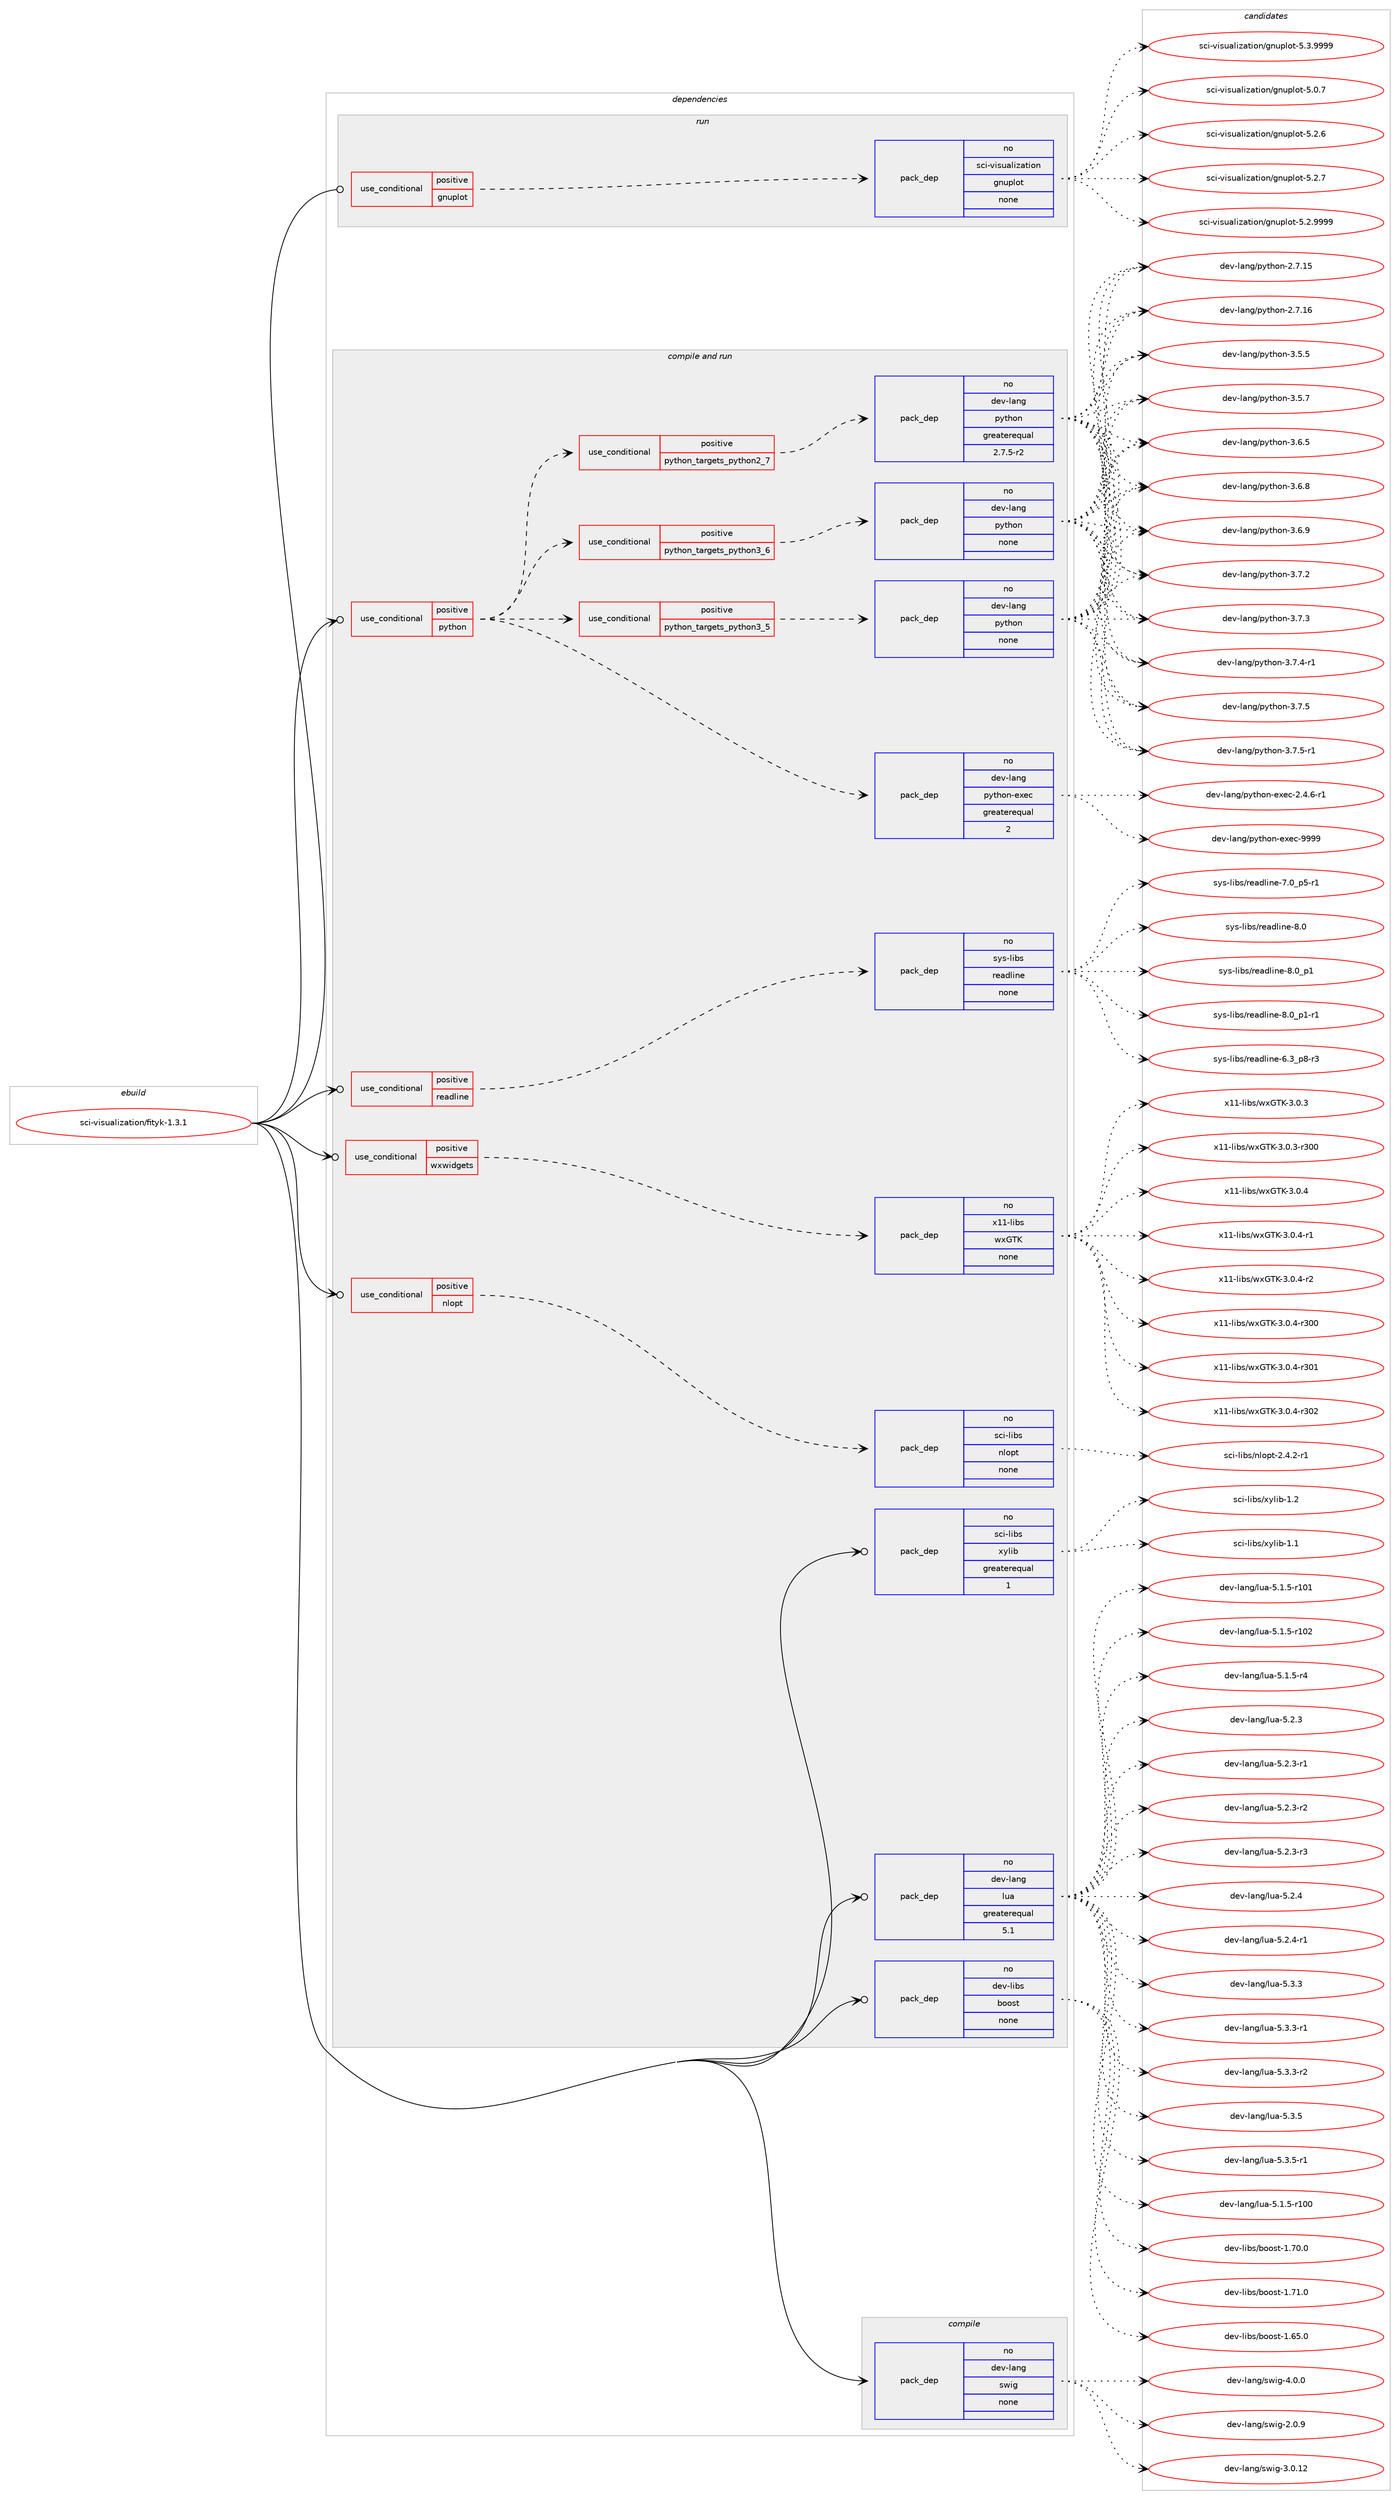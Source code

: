 digraph prolog {

# *************
# Graph options
# *************

newrank=true;
concentrate=true;
compound=true;
graph [rankdir=LR,fontname=Helvetica,fontsize=10,ranksep=1.5];#, ranksep=2.5, nodesep=0.2];
edge  [arrowhead=vee];
node  [fontname=Helvetica,fontsize=10];

# **********
# The ebuild
# **********

subgraph cluster_leftcol {
color=gray;
rank=same;
label=<<i>ebuild</i>>;
id [label="sci-visualization/fityk-1.3.1", color=red, width=4, href="../sci-visualization/fityk-1.3.1.svg"];
}

# ****************
# The dependencies
# ****************

subgraph cluster_midcol {
color=gray;
label=<<i>dependencies</i>>;
subgraph cluster_compile {
fillcolor="#eeeeee";
style=filled;
label=<<i>compile</i>>;
subgraph pack639473 {
dependency864765 [label=<<TABLE BORDER="0" CELLBORDER="1" CELLSPACING="0" CELLPADDING="4" WIDTH="220"><TR><TD ROWSPAN="6" CELLPADDING="30">pack_dep</TD></TR><TR><TD WIDTH="110">no</TD></TR><TR><TD>dev-lang</TD></TR><TR><TD>swig</TD></TR><TR><TD>none</TD></TR><TR><TD></TD></TR></TABLE>>, shape=none, color=blue];
}
id:e -> dependency864765:w [weight=20,style="solid",arrowhead="vee"];
}
subgraph cluster_compileandrun {
fillcolor="#eeeeee";
style=filled;
label=<<i>compile and run</i>>;
subgraph cond210011 {
dependency864766 [label=<<TABLE BORDER="0" CELLBORDER="1" CELLSPACING="0" CELLPADDING="4"><TR><TD ROWSPAN="3" CELLPADDING="10">use_conditional</TD></TR><TR><TD>positive</TD></TR><TR><TD>nlopt</TD></TR></TABLE>>, shape=none, color=red];
subgraph pack639474 {
dependency864767 [label=<<TABLE BORDER="0" CELLBORDER="1" CELLSPACING="0" CELLPADDING="4" WIDTH="220"><TR><TD ROWSPAN="6" CELLPADDING="30">pack_dep</TD></TR><TR><TD WIDTH="110">no</TD></TR><TR><TD>sci-libs</TD></TR><TR><TD>nlopt</TD></TR><TR><TD>none</TD></TR><TR><TD></TD></TR></TABLE>>, shape=none, color=blue];
}
dependency864766:e -> dependency864767:w [weight=20,style="dashed",arrowhead="vee"];
}
id:e -> dependency864766:w [weight=20,style="solid",arrowhead="odotvee"];
subgraph cond210012 {
dependency864768 [label=<<TABLE BORDER="0" CELLBORDER="1" CELLSPACING="0" CELLPADDING="4"><TR><TD ROWSPAN="3" CELLPADDING="10">use_conditional</TD></TR><TR><TD>positive</TD></TR><TR><TD>python</TD></TR></TABLE>>, shape=none, color=red];
subgraph cond210013 {
dependency864769 [label=<<TABLE BORDER="0" CELLBORDER="1" CELLSPACING="0" CELLPADDING="4"><TR><TD ROWSPAN="3" CELLPADDING="10">use_conditional</TD></TR><TR><TD>positive</TD></TR><TR><TD>python_targets_python2_7</TD></TR></TABLE>>, shape=none, color=red];
subgraph pack639475 {
dependency864770 [label=<<TABLE BORDER="0" CELLBORDER="1" CELLSPACING="0" CELLPADDING="4" WIDTH="220"><TR><TD ROWSPAN="6" CELLPADDING="30">pack_dep</TD></TR><TR><TD WIDTH="110">no</TD></TR><TR><TD>dev-lang</TD></TR><TR><TD>python</TD></TR><TR><TD>greaterequal</TD></TR><TR><TD>2.7.5-r2</TD></TR></TABLE>>, shape=none, color=blue];
}
dependency864769:e -> dependency864770:w [weight=20,style="dashed",arrowhead="vee"];
}
dependency864768:e -> dependency864769:w [weight=20,style="dashed",arrowhead="vee"];
subgraph cond210014 {
dependency864771 [label=<<TABLE BORDER="0" CELLBORDER="1" CELLSPACING="0" CELLPADDING="4"><TR><TD ROWSPAN="3" CELLPADDING="10">use_conditional</TD></TR><TR><TD>positive</TD></TR><TR><TD>python_targets_python3_5</TD></TR></TABLE>>, shape=none, color=red];
subgraph pack639476 {
dependency864772 [label=<<TABLE BORDER="0" CELLBORDER="1" CELLSPACING="0" CELLPADDING="4" WIDTH="220"><TR><TD ROWSPAN="6" CELLPADDING="30">pack_dep</TD></TR><TR><TD WIDTH="110">no</TD></TR><TR><TD>dev-lang</TD></TR><TR><TD>python</TD></TR><TR><TD>none</TD></TR><TR><TD></TD></TR></TABLE>>, shape=none, color=blue];
}
dependency864771:e -> dependency864772:w [weight=20,style="dashed",arrowhead="vee"];
}
dependency864768:e -> dependency864771:w [weight=20,style="dashed",arrowhead="vee"];
subgraph cond210015 {
dependency864773 [label=<<TABLE BORDER="0" CELLBORDER="1" CELLSPACING="0" CELLPADDING="4"><TR><TD ROWSPAN="3" CELLPADDING="10">use_conditional</TD></TR><TR><TD>positive</TD></TR><TR><TD>python_targets_python3_6</TD></TR></TABLE>>, shape=none, color=red];
subgraph pack639477 {
dependency864774 [label=<<TABLE BORDER="0" CELLBORDER="1" CELLSPACING="0" CELLPADDING="4" WIDTH="220"><TR><TD ROWSPAN="6" CELLPADDING="30">pack_dep</TD></TR><TR><TD WIDTH="110">no</TD></TR><TR><TD>dev-lang</TD></TR><TR><TD>python</TD></TR><TR><TD>none</TD></TR><TR><TD></TD></TR></TABLE>>, shape=none, color=blue];
}
dependency864773:e -> dependency864774:w [weight=20,style="dashed",arrowhead="vee"];
}
dependency864768:e -> dependency864773:w [weight=20,style="dashed",arrowhead="vee"];
subgraph pack639478 {
dependency864775 [label=<<TABLE BORDER="0" CELLBORDER="1" CELLSPACING="0" CELLPADDING="4" WIDTH="220"><TR><TD ROWSPAN="6" CELLPADDING="30">pack_dep</TD></TR><TR><TD WIDTH="110">no</TD></TR><TR><TD>dev-lang</TD></TR><TR><TD>python-exec</TD></TR><TR><TD>greaterequal</TD></TR><TR><TD>2</TD></TR></TABLE>>, shape=none, color=blue];
}
dependency864768:e -> dependency864775:w [weight=20,style="dashed",arrowhead="vee"];
}
id:e -> dependency864768:w [weight=20,style="solid",arrowhead="odotvee"];
subgraph cond210016 {
dependency864776 [label=<<TABLE BORDER="0" CELLBORDER="1" CELLSPACING="0" CELLPADDING="4"><TR><TD ROWSPAN="3" CELLPADDING="10">use_conditional</TD></TR><TR><TD>positive</TD></TR><TR><TD>readline</TD></TR></TABLE>>, shape=none, color=red];
subgraph pack639479 {
dependency864777 [label=<<TABLE BORDER="0" CELLBORDER="1" CELLSPACING="0" CELLPADDING="4" WIDTH="220"><TR><TD ROWSPAN="6" CELLPADDING="30">pack_dep</TD></TR><TR><TD WIDTH="110">no</TD></TR><TR><TD>sys-libs</TD></TR><TR><TD>readline</TD></TR><TR><TD>none</TD></TR><TR><TD></TD></TR></TABLE>>, shape=none, color=blue];
}
dependency864776:e -> dependency864777:w [weight=20,style="dashed",arrowhead="vee"];
}
id:e -> dependency864776:w [weight=20,style="solid",arrowhead="odotvee"];
subgraph cond210017 {
dependency864778 [label=<<TABLE BORDER="0" CELLBORDER="1" CELLSPACING="0" CELLPADDING="4"><TR><TD ROWSPAN="3" CELLPADDING="10">use_conditional</TD></TR><TR><TD>positive</TD></TR><TR><TD>wxwidgets</TD></TR></TABLE>>, shape=none, color=red];
subgraph pack639480 {
dependency864779 [label=<<TABLE BORDER="0" CELLBORDER="1" CELLSPACING="0" CELLPADDING="4" WIDTH="220"><TR><TD ROWSPAN="6" CELLPADDING="30">pack_dep</TD></TR><TR><TD WIDTH="110">no</TD></TR><TR><TD>x11-libs</TD></TR><TR><TD>wxGTK</TD></TR><TR><TD>none</TD></TR><TR><TD></TD></TR></TABLE>>, shape=none, color=blue];
}
dependency864778:e -> dependency864779:w [weight=20,style="dashed",arrowhead="vee"];
}
id:e -> dependency864778:w [weight=20,style="solid",arrowhead="odotvee"];
subgraph pack639481 {
dependency864780 [label=<<TABLE BORDER="0" CELLBORDER="1" CELLSPACING="0" CELLPADDING="4" WIDTH="220"><TR><TD ROWSPAN="6" CELLPADDING="30">pack_dep</TD></TR><TR><TD WIDTH="110">no</TD></TR><TR><TD>dev-lang</TD></TR><TR><TD>lua</TD></TR><TR><TD>greaterequal</TD></TR><TR><TD>5.1</TD></TR></TABLE>>, shape=none, color=blue];
}
id:e -> dependency864780:w [weight=20,style="solid",arrowhead="odotvee"];
subgraph pack639482 {
dependency864781 [label=<<TABLE BORDER="0" CELLBORDER="1" CELLSPACING="0" CELLPADDING="4" WIDTH="220"><TR><TD ROWSPAN="6" CELLPADDING="30">pack_dep</TD></TR><TR><TD WIDTH="110">no</TD></TR><TR><TD>dev-libs</TD></TR><TR><TD>boost</TD></TR><TR><TD>none</TD></TR><TR><TD></TD></TR></TABLE>>, shape=none, color=blue];
}
id:e -> dependency864781:w [weight=20,style="solid",arrowhead="odotvee"];
subgraph pack639483 {
dependency864782 [label=<<TABLE BORDER="0" CELLBORDER="1" CELLSPACING="0" CELLPADDING="4" WIDTH="220"><TR><TD ROWSPAN="6" CELLPADDING="30">pack_dep</TD></TR><TR><TD WIDTH="110">no</TD></TR><TR><TD>sci-libs</TD></TR><TR><TD>xylib</TD></TR><TR><TD>greaterequal</TD></TR><TR><TD>1</TD></TR></TABLE>>, shape=none, color=blue];
}
id:e -> dependency864782:w [weight=20,style="solid",arrowhead="odotvee"];
}
subgraph cluster_run {
fillcolor="#eeeeee";
style=filled;
label=<<i>run</i>>;
subgraph cond210018 {
dependency864783 [label=<<TABLE BORDER="0" CELLBORDER="1" CELLSPACING="0" CELLPADDING="4"><TR><TD ROWSPAN="3" CELLPADDING="10">use_conditional</TD></TR><TR><TD>positive</TD></TR><TR><TD>gnuplot</TD></TR></TABLE>>, shape=none, color=red];
subgraph pack639484 {
dependency864784 [label=<<TABLE BORDER="0" CELLBORDER="1" CELLSPACING="0" CELLPADDING="4" WIDTH="220"><TR><TD ROWSPAN="6" CELLPADDING="30">pack_dep</TD></TR><TR><TD WIDTH="110">no</TD></TR><TR><TD>sci-visualization</TD></TR><TR><TD>gnuplot</TD></TR><TR><TD>none</TD></TR><TR><TD></TD></TR></TABLE>>, shape=none, color=blue];
}
dependency864783:e -> dependency864784:w [weight=20,style="dashed",arrowhead="vee"];
}
id:e -> dependency864783:w [weight=20,style="solid",arrowhead="odot"];
}
}

# **************
# The candidates
# **************

subgraph cluster_choices {
rank=same;
color=gray;
label=<<i>candidates</i>>;

subgraph choice639473 {
color=black;
nodesep=1;
choice100101118451089711010347115119105103455046484657 [label="dev-lang/swig-2.0.9", color=red, width=4,href="../dev-lang/swig-2.0.9.svg"];
choice10010111845108971101034711511910510345514648464950 [label="dev-lang/swig-3.0.12", color=red, width=4,href="../dev-lang/swig-3.0.12.svg"];
choice100101118451089711010347115119105103455246484648 [label="dev-lang/swig-4.0.0", color=red, width=4,href="../dev-lang/swig-4.0.0.svg"];
dependency864765:e -> choice100101118451089711010347115119105103455046484657:w [style=dotted,weight="100"];
dependency864765:e -> choice10010111845108971101034711511910510345514648464950:w [style=dotted,weight="100"];
dependency864765:e -> choice100101118451089711010347115119105103455246484648:w [style=dotted,weight="100"];
}
subgraph choice639474 {
color=black;
nodesep=1;
choice115991054510810598115471101081111121164550465246504511449 [label="sci-libs/nlopt-2.4.2-r1", color=red, width=4,href="../sci-libs/nlopt-2.4.2-r1.svg"];
dependency864767:e -> choice115991054510810598115471101081111121164550465246504511449:w [style=dotted,weight="100"];
}
subgraph choice639475 {
color=black;
nodesep=1;
choice10010111845108971101034711212111610411111045504655464953 [label="dev-lang/python-2.7.15", color=red, width=4,href="../dev-lang/python-2.7.15.svg"];
choice10010111845108971101034711212111610411111045504655464954 [label="dev-lang/python-2.7.16", color=red, width=4,href="../dev-lang/python-2.7.16.svg"];
choice100101118451089711010347112121116104111110455146534653 [label="dev-lang/python-3.5.5", color=red, width=4,href="../dev-lang/python-3.5.5.svg"];
choice100101118451089711010347112121116104111110455146534655 [label="dev-lang/python-3.5.7", color=red, width=4,href="../dev-lang/python-3.5.7.svg"];
choice100101118451089711010347112121116104111110455146544653 [label="dev-lang/python-3.6.5", color=red, width=4,href="../dev-lang/python-3.6.5.svg"];
choice100101118451089711010347112121116104111110455146544656 [label="dev-lang/python-3.6.8", color=red, width=4,href="../dev-lang/python-3.6.8.svg"];
choice100101118451089711010347112121116104111110455146544657 [label="dev-lang/python-3.6.9", color=red, width=4,href="../dev-lang/python-3.6.9.svg"];
choice100101118451089711010347112121116104111110455146554650 [label="dev-lang/python-3.7.2", color=red, width=4,href="../dev-lang/python-3.7.2.svg"];
choice100101118451089711010347112121116104111110455146554651 [label="dev-lang/python-3.7.3", color=red, width=4,href="../dev-lang/python-3.7.3.svg"];
choice1001011184510897110103471121211161041111104551465546524511449 [label="dev-lang/python-3.7.4-r1", color=red, width=4,href="../dev-lang/python-3.7.4-r1.svg"];
choice100101118451089711010347112121116104111110455146554653 [label="dev-lang/python-3.7.5", color=red, width=4,href="../dev-lang/python-3.7.5.svg"];
choice1001011184510897110103471121211161041111104551465546534511449 [label="dev-lang/python-3.7.5-r1", color=red, width=4,href="../dev-lang/python-3.7.5-r1.svg"];
dependency864770:e -> choice10010111845108971101034711212111610411111045504655464953:w [style=dotted,weight="100"];
dependency864770:e -> choice10010111845108971101034711212111610411111045504655464954:w [style=dotted,weight="100"];
dependency864770:e -> choice100101118451089711010347112121116104111110455146534653:w [style=dotted,weight="100"];
dependency864770:e -> choice100101118451089711010347112121116104111110455146534655:w [style=dotted,weight="100"];
dependency864770:e -> choice100101118451089711010347112121116104111110455146544653:w [style=dotted,weight="100"];
dependency864770:e -> choice100101118451089711010347112121116104111110455146544656:w [style=dotted,weight="100"];
dependency864770:e -> choice100101118451089711010347112121116104111110455146544657:w [style=dotted,weight="100"];
dependency864770:e -> choice100101118451089711010347112121116104111110455146554650:w [style=dotted,weight="100"];
dependency864770:e -> choice100101118451089711010347112121116104111110455146554651:w [style=dotted,weight="100"];
dependency864770:e -> choice1001011184510897110103471121211161041111104551465546524511449:w [style=dotted,weight="100"];
dependency864770:e -> choice100101118451089711010347112121116104111110455146554653:w [style=dotted,weight="100"];
dependency864770:e -> choice1001011184510897110103471121211161041111104551465546534511449:w [style=dotted,weight="100"];
}
subgraph choice639476 {
color=black;
nodesep=1;
choice10010111845108971101034711212111610411111045504655464953 [label="dev-lang/python-2.7.15", color=red, width=4,href="../dev-lang/python-2.7.15.svg"];
choice10010111845108971101034711212111610411111045504655464954 [label="dev-lang/python-2.7.16", color=red, width=4,href="../dev-lang/python-2.7.16.svg"];
choice100101118451089711010347112121116104111110455146534653 [label="dev-lang/python-3.5.5", color=red, width=4,href="../dev-lang/python-3.5.5.svg"];
choice100101118451089711010347112121116104111110455146534655 [label="dev-lang/python-3.5.7", color=red, width=4,href="../dev-lang/python-3.5.7.svg"];
choice100101118451089711010347112121116104111110455146544653 [label="dev-lang/python-3.6.5", color=red, width=4,href="../dev-lang/python-3.6.5.svg"];
choice100101118451089711010347112121116104111110455146544656 [label="dev-lang/python-3.6.8", color=red, width=4,href="../dev-lang/python-3.6.8.svg"];
choice100101118451089711010347112121116104111110455146544657 [label="dev-lang/python-3.6.9", color=red, width=4,href="../dev-lang/python-3.6.9.svg"];
choice100101118451089711010347112121116104111110455146554650 [label="dev-lang/python-3.7.2", color=red, width=4,href="../dev-lang/python-3.7.2.svg"];
choice100101118451089711010347112121116104111110455146554651 [label="dev-lang/python-3.7.3", color=red, width=4,href="../dev-lang/python-3.7.3.svg"];
choice1001011184510897110103471121211161041111104551465546524511449 [label="dev-lang/python-3.7.4-r1", color=red, width=4,href="../dev-lang/python-3.7.4-r1.svg"];
choice100101118451089711010347112121116104111110455146554653 [label="dev-lang/python-3.7.5", color=red, width=4,href="../dev-lang/python-3.7.5.svg"];
choice1001011184510897110103471121211161041111104551465546534511449 [label="dev-lang/python-3.7.5-r1", color=red, width=4,href="../dev-lang/python-3.7.5-r1.svg"];
dependency864772:e -> choice10010111845108971101034711212111610411111045504655464953:w [style=dotted,weight="100"];
dependency864772:e -> choice10010111845108971101034711212111610411111045504655464954:w [style=dotted,weight="100"];
dependency864772:e -> choice100101118451089711010347112121116104111110455146534653:w [style=dotted,weight="100"];
dependency864772:e -> choice100101118451089711010347112121116104111110455146534655:w [style=dotted,weight="100"];
dependency864772:e -> choice100101118451089711010347112121116104111110455146544653:w [style=dotted,weight="100"];
dependency864772:e -> choice100101118451089711010347112121116104111110455146544656:w [style=dotted,weight="100"];
dependency864772:e -> choice100101118451089711010347112121116104111110455146544657:w [style=dotted,weight="100"];
dependency864772:e -> choice100101118451089711010347112121116104111110455146554650:w [style=dotted,weight="100"];
dependency864772:e -> choice100101118451089711010347112121116104111110455146554651:w [style=dotted,weight="100"];
dependency864772:e -> choice1001011184510897110103471121211161041111104551465546524511449:w [style=dotted,weight="100"];
dependency864772:e -> choice100101118451089711010347112121116104111110455146554653:w [style=dotted,weight="100"];
dependency864772:e -> choice1001011184510897110103471121211161041111104551465546534511449:w [style=dotted,weight="100"];
}
subgraph choice639477 {
color=black;
nodesep=1;
choice10010111845108971101034711212111610411111045504655464953 [label="dev-lang/python-2.7.15", color=red, width=4,href="../dev-lang/python-2.7.15.svg"];
choice10010111845108971101034711212111610411111045504655464954 [label="dev-lang/python-2.7.16", color=red, width=4,href="../dev-lang/python-2.7.16.svg"];
choice100101118451089711010347112121116104111110455146534653 [label="dev-lang/python-3.5.5", color=red, width=4,href="../dev-lang/python-3.5.5.svg"];
choice100101118451089711010347112121116104111110455146534655 [label="dev-lang/python-3.5.7", color=red, width=4,href="../dev-lang/python-3.5.7.svg"];
choice100101118451089711010347112121116104111110455146544653 [label="dev-lang/python-3.6.5", color=red, width=4,href="../dev-lang/python-3.6.5.svg"];
choice100101118451089711010347112121116104111110455146544656 [label="dev-lang/python-3.6.8", color=red, width=4,href="../dev-lang/python-3.6.8.svg"];
choice100101118451089711010347112121116104111110455146544657 [label="dev-lang/python-3.6.9", color=red, width=4,href="../dev-lang/python-3.6.9.svg"];
choice100101118451089711010347112121116104111110455146554650 [label="dev-lang/python-3.7.2", color=red, width=4,href="../dev-lang/python-3.7.2.svg"];
choice100101118451089711010347112121116104111110455146554651 [label="dev-lang/python-3.7.3", color=red, width=4,href="../dev-lang/python-3.7.3.svg"];
choice1001011184510897110103471121211161041111104551465546524511449 [label="dev-lang/python-3.7.4-r1", color=red, width=4,href="../dev-lang/python-3.7.4-r1.svg"];
choice100101118451089711010347112121116104111110455146554653 [label="dev-lang/python-3.7.5", color=red, width=4,href="../dev-lang/python-3.7.5.svg"];
choice1001011184510897110103471121211161041111104551465546534511449 [label="dev-lang/python-3.7.5-r1", color=red, width=4,href="../dev-lang/python-3.7.5-r1.svg"];
dependency864774:e -> choice10010111845108971101034711212111610411111045504655464953:w [style=dotted,weight="100"];
dependency864774:e -> choice10010111845108971101034711212111610411111045504655464954:w [style=dotted,weight="100"];
dependency864774:e -> choice100101118451089711010347112121116104111110455146534653:w [style=dotted,weight="100"];
dependency864774:e -> choice100101118451089711010347112121116104111110455146534655:w [style=dotted,weight="100"];
dependency864774:e -> choice100101118451089711010347112121116104111110455146544653:w [style=dotted,weight="100"];
dependency864774:e -> choice100101118451089711010347112121116104111110455146544656:w [style=dotted,weight="100"];
dependency864774:e -> choice100101118451089711010347112121116104111110455146544657:w [style=dotted,weight="100"];
dependency864774:e -> choice100101118451089711010347112121116104111110455146554650:w [style=dotted,weight="100"];
dependency864774:e -> choice100101118451089711010347112121116104111110455146554651:w [style=dotted,weight="100"];
dependency864774:e -> choice1001011184510897110103471121211161041111104551465546524511449:w [style=dotted,weight="100"];
dependency864774:e -> choice100101118451089711010347112121116104111110455146554653:w [style=dotted,weight="100"];
dependency864774:e -> choice1001011184510897110103471121211161041111104551465546534511449:w [style=dotted,weight="100"];
}
subgraph choice639478 {
color=black;
nodesep=1;
choice10010111845108971101034711212111610411111045101120101994550465246544511449 [label="dev-lang/python-exec-2.4.6-r1", color=red, width=4,href="../dev-lang/python-exec-2.4.6-r1.svg"];
choice10010111845108971101034711212111610411111045101120101994557575757 [label="dev-lang/python-exec-9999", color=red, width=4,href="../dev-lang/python-exec-9999.svg"];
dependency864775:e -> choice10010111845108971101034711212111610411111045101120101994550465246544511449:w [style=dotted,weight="100"];
dependency864775:e -> choice10010111845108971101034711212111610411111045101120101994557575757:w [style=dotted,weight="100"];
}
subgraph choice639479 {
color=black;
nodesep=1;
choice115121115451081059811547114101971001081051101014554465195112564511451 [label="sys-libs/readline-6.3_p8-r3", color=red, width=4,href="../sys-libs/readline-6.3_p8-r3.svg"];
choice115121115451081059811547114101971001081051101014555464895112534511449 [label="sys-libs/readline-7.0_p5-r1", color=red, width=4,href="../sys-libs/readline-7.0_p5-r1.svg"];
choice1151211154510810598115471141019710010810511010145564648 [label="sys-libs/readline-8.0", color=red, width=4,href="../sys-libs/readline-8.0.svg"];
choice11512111545108105981154711410197100108105110101455646489511249 [label="sys-libs/readline-8.0_p1", color=red, width=4,href="../sys-libs/readline-8.0_p1.svg"];
choice115121115451081059811547114101971001081051101014556464895112494511449 [label="sys-libs/readline-8.0_p1-r1", color=red, width=4,href="../sys-libs/readline-8.0_p1-r1.svg"];
dependency864777:e -> choice115121115451081059811547114101971001081051101014554465195112564511451:w [style=dotted,weight="100"];
dependency864777:e -> choice115121115451081059811547114101971001081051101014555464895112534511449:w [style=dotted,weight="100"];
dependency864777:e -> choice1151211154510810598115471141019710010810511010145564648:w [style=dotted,weight="100"];
dependency864777:e -> choice11512111545108105981154711410197100108105110101455646489511249:w [style=dotted,weight="100"];
dependency864777:e -> choice115121115451081059811547114101971001081051101014556464895112494511449:w [style=dotted,weight="100"];
}
subgraph choice639480 {
color=black;
nodesep=1;
choice1204949451081059811547119120718475455146484651 [label="x11-libs/wxGTK-3.0.3", color=red, width=4,href="../x11-libs/wxGTK-3.0.3.svg"];
choice120494945108105981154711912071847545514648465145114514848 [label="x11-libs/wxGTK-3.0.3-r300", color=red, width=4,href="../x11-libs/wxGTK-3.0.3-r300.svg"];
choice1204949451081059811547119120718475455146484652 [label="x11-libs/wxGTK-3.0.4", color=red, width=4,href="../x11-libs/wxGTK-3.0.4.svg"];
choice12049494510810598115471191207184754551464846524511449 [label="x11-libs/wxGTK-3.0.4-r1", color=red, width=4,href="../x11-libs/wxGTK-3.0.4-r1.svg"];
choice12049494510810598115471191207184754551464846524511450 [label="x11-libs/wxGTK-3.0.4-r2", color=red, width=4,href="../x11-libs/wxGTK-3.0.4-r2.svg"];
choice120494945108105981154711912071847545514648465245114514848 [label="x11-libs/wxGTK-3.0.4-r300", color=red, width=4,href="../x11-libs/wxGTK-3.0.4-r300.svg"];
choice120494945108105981154711912071847545514648465245114514849 [label="x11-libs/wxGTK-3.0.4-r301", color=red, width=4,href="../x11-libs/wxGTK-3.0.4-r301.svg"];
choice120494945108105981154711912071847545514648465245114514850 [label="x11-libs/wxGTK-3.0.4-r302", color=red, width=4,href="../x11-libs/wxGTK-3.0.4-r302.svg"];
dependency864779:e -> choice1204949451081059811547119120718475455146484651:w [style=dotted,weight="100"];
dependency864779:e -> choice120494945108105981154711912071847545514648465145114514848:w [style=dotted,weight="100"];
dependency864779:e -> choice1204949451081059811547119120718475455146484652:w [style=dotted,weight="100"];
dependency864779:e -> choice12049494510810598115471191207184754551464846524511449:w [style=dotted,weight="100"];
dependency864779:e -> choice12049494510810598115471191207184754551464846524511450:w [style=dotted,weight="100"];
dependency864779:e -> choice120494945108105981154711912071847545514648465245114514848:w [style=dotted,weight="100"];
dependency864779:e -> choice120494945108105981154711912071847545514648465245114514849:w [style=dotted,weight="100"];
dependency864779:e -> choice120494945108105981154711912071847545514648465245114514850:w [style=dotted,weight="100"];
}
subgraph choice639481 {
color=black;
nodesep=1;
choice1001011184510897110103471081179745534649465345114494848 [label="dev-lang/lua-5.1.5-r100", color=red, width=4,href="../dev-lang/lua-5.1.5-r100.svg"];
choice1001011184510897110103471081179745534649465345114494849 [label="dev-lang/lua-5.1.5-r101", color=red, width=4,href="../dev-lang/lua-5.1.5-r101.svg"];
choice1001011184510897110103471081179745534649465345114494850 [label="dev-lang/lua-5.1.5-r102", color=red, width=4,href="../dev-lang/lua-5.1.5-r102.svg"];
choice100101118451089711010347108117974553464946534511452 [label="dev-lang/lua-5.1.5-r4", color=red, width=4,href="../dev-lang/lua-5.1.5-r4.svg"];
choice10010111845108971101034710811797455346504651 [label="dev-lang/lua-5.2.3", color=red, width=4,href="../dev-lang/lua-5.2.3.svg"];
choice100101118451089711010347108117974553465046514511449 [label="dev-lang/lua-5.2.3-r1", color=red, width=4,href="../dev-lang/lua-5.2.3-r1.svg"];
choice100101118451089711010347108117974553465046514511450 [label="dev-lang/lua-5.2.3-r2", color=red, width=4,href="../dev-lang/lua-5.2.3-r2.svg"];
choice100101118451089711010347108117974553465046514511451 [label="dev-lang/lua-5.2.3-r3", color=red, width=4,href="../dev-lang/lua-5.2.3-r3.svg"];
choice10010111845108971101034710811797455346504652 [label="dev-lang/lua-5.2.4", color=red, width=4,href="../dev-lang/lua-5.2.4.svg"];
choice100101118451089711010347108117974553465046524511449 [label="dev-lang/lua-5.2.4-r1", color=red, width=4,href="../dev-lang/lua-5.2.4-r1.svg"];
choice10010111845108971101034710811797455346514651 [label="dev-lang/lua-5.3.3", color=red, width=4,href="../dev-lang/lua-5.3.3.svg"];
choice100101118451089711010347108117974553465146514511449 [label="dev-lang/lua-5.3.3-r1", color=red, width=4,href="../dev-lang/lua-5.3.3-r1.svg"];
choice100101118451089711010347108117974553465146514511450 [label="dev-lang/lua-5.3.3-r2", color=red, width=4,href="../dev-lang/lua-5.3.3-r2.svg"];
choice10010111845108971101034710811797455346514653 [label="dev-lang/lua-5.3.5", color=red, width=4,href="../dev-lang/lua-5.3.5.svg"];
choice100101118451089711010347108117974553465146534511449 [label="dev-lang/lua-5.3.5-r1", color=red, width=4,href="../dev-lang/lua-5.3.5-r1.svg"];
dependency864780:e -> choice1001011184510897110103471081179745534649465345114494848:w [style=dotted,weight="100"];
dependency864780:e -> choice1001011184510897110103471081179745534649465345114494849:w [style=dotted,weight="100"];
dependency864780:e -> choice1001011184510897110103471081179745534649465345114494850:w [style=dotted,weight="100"];
dependency864780:e -> choice100101118451089711010347108117974553464946534511452:w [style=dotted,weight="100"];
dependency864780:e -> choice10010111845108971101034710811797455346504651:w [style=dotted,weight="100"];
dependency864780:e -> choice100101118451089711010347108117974553465046514511449:w [style=dotted,weight="100"];
dependency864780:e -> choice100101118451089711010347108117974553465046514511450:w [style=dotted,weight="100"];
dependency864780:e -> choice100101118451089711010347108117974553465046514511451:w [style=dotted,weight="100"];
dependency864780:e -> choice10010111845108971101034710811797455346504652:w [style=dotted,weight="100"];
dependency864780:e -> choice100101118451089711010347108117974553465046524511449:w [style=dotted,weight="100"];
dependency864780:e -> choice10010111845108971101034710811797455346514651:w [style=dotted,weight="100"];
dependency864780:e -> choice100101118451089711010347108117974553465146514511449:w [style=dotted,weight="100"];
dependency864780:e -> choice100101118451089711010347108117974553465146514511450:w [style=dotted,weight="100"];
dependency864780:e -> choice10010111845108971101034710811797455346514653:w [style=dotted,weight="100"];
dependency864780:e -> choice100101118451089711010347108117974553465146534511449:w [style=dotted,weight="100"];
}
subgraph choice639482 {
color=black;
nodesep=1;
choice1001011184510810598115479811111111511645494654534648 [label="dev-libs/boost-1.65.0", color=red, width=4,href="../dev-libs/boost-1.65.0.svg"];
choice1001011184510810598115479811111111511645494655484648 [label="dev-libs/boost-1.70.0", color=red, width=4,href="../dev-libs/boost-1.70.0.svg"];
choice1001011184510810598115479811111111511645494655494648 [label="dev-libs/boost-1.71.0", color=red, width=4,href="../dev-libs/boost-1.71.0.svg"];
dependency864781:e -> choice1001011184510810598115479811111111511645494654534648:w [style=dotted,weight="100"];
dependency864781:e -> choice1001011184510810598115479811111111511645494655484648:w [style=dotted,weight="100"];
dependency864781:e -> choice1001011184510810598115479811111111511645494655494648:w [style=dotted,weight="100"];
}
subgraph choice639483 {
color=black;
nodesep=1;
choice115991054510810598115471201211081059845494649 [label="sci-libs/xylib-1.1", color=red, width=4,href="../sci-libs/xylib-1.1.svg"];
choice115991054510810598115471201211081059845494650 [label="sci-libs/xylib-1.2", color=red, width=4,href="../sci-libs/xylib-1.2.svg"];
dependency864782:e -> choice115991054510810598115471201211081059845494649:w [style=dotted,weight="100"];
dependency864782:e -> choice115991054510810598115471201211081059845494650:w [style=dotted,weight="100"];
}
subgraph choice639484 {
color=black;
nodesep=1;
choice1159910545118105115117971081051229711610511111047103110117112108111116455346484655 [label="sci-visualization/gnuplot-5.0.7", color=red, width=4,href="../sci-visualization/gnuplot-5.0.7.svg"];
choice1159910545118105115117971081051229711610511111047103110117112108111116455346504654 [label="sci-visualization/gnuplot-5.2.6", color=red, width=4,href="../sci-visualization/gnuplot-5.2.6.svg"];
choice1159910545118105115117971081051229711610511111047103110117112108111116455346504655 [label="sci-visualization/gnuplot-5.2.7", color=red, width=4,href="../sci-visualization/gnuplot-5.2.7.svg"];
choice1159910545118105115117971081051229711610511111047103110117112108111116455346504657575757 [label="sci-visualization/gnuplot-5.2.9999", color=red, width=4,href="../sci-visualization/gnuplot-5.2.9999.svg"];
choice1159910545118105115117971081051229711610511111047103110117112108111116455346514657575757 [label="sci-visualization/gnuplot-5.3.9999", color=red, width=4,href="../sci-visualization/gnuplot-5.3.9999.svg"];
dependency864784:e -> choice1159910545118105115117971081051229711610511111047103110117112108111116455346484655:w [style=dotted,weight="100"];
dependency864784:e -> choice1159910545118105115117971081051229711610511111047103110117112108111116455346504654:w [style=dotted,weight="100"];
dependency864784:e -> choice1159910545118105115117971081051229711610511111047103110117112108111116455346504655:w [style=dotted,weight="100"];
dependency864784:e -> choice1159910545118105115117971081051229711610511111047103110117112108111116455346504657575757:w [style=dotted,weight="100"];
dependency864784:e -> choice1159910545118105115117971081051229711610511111047103110117112108111116455346514657575757:w [style=dotted,weight="100"];
}
}

}
